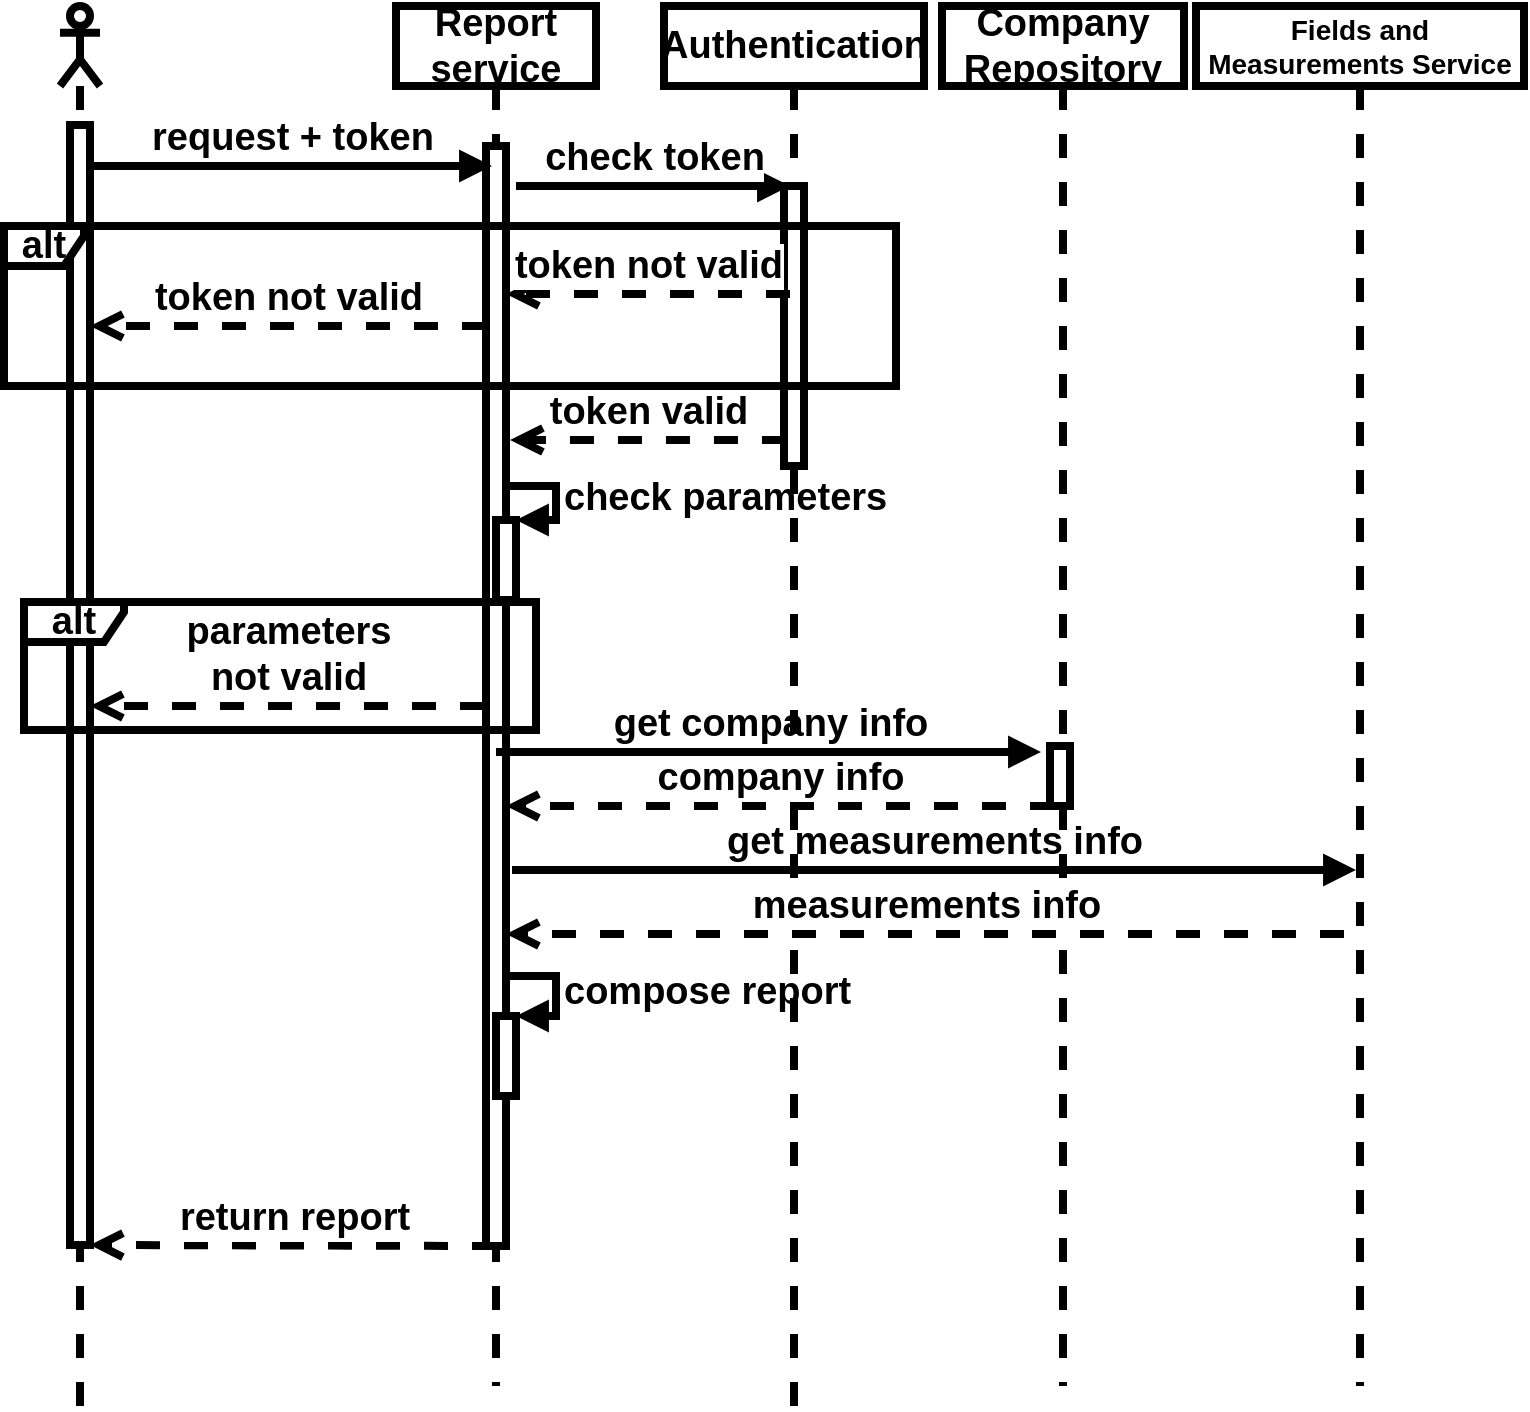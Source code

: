 <mxfile version="10.7.5" type="github"><diagram id="yucycP25hjh9mXfAWydt" name="Page-1"><mxGraphModel dx="1439" dy="836" grid="1" gridSize="10" guides="1" tooltips="1" connect="1" arrows="1" fold="1" page="1" pageScale="1" pageWidth="850" pageHeight="1100" math="0" shadow="0"><root><mxCell id="0"/><mxCell id="1" parent="0"/><mxCell id="HHdajmxr2vp6ZZj6PckV-1" value="" style="shape=umlLifeline;participant=umlActor;perimeter=lifelinePerimeter;whiteSpace=wrap;html=1;container=1;collapsible=0;recursiveResize=0;verticalAlign=top;spacingTop=36;labelBackgroundColor=#ffffff;outlineConnect=0;fontSize=19;fontStyle=1;strokeWidth=4;" vertex="1" parent="1"><mxGeometry x="458" y="210" width="20" height="700" as="geometry"/></mxCell><mxCell id="HHdajmxr2vp6ZZj6PckV-2" value="" style="html=1;points=[];perimeter=orthogonalPerimeter;fontSize=19;fontStyle=1;strokeWidth=4;" vertex="1" parent="HHdajmxr2vp6ZZj6PckV-1"><mxGeometry x="5" y="59.5" width="10" height="560" as="geometry"/></mxCell><mxCell id="HHdajmxr2vp6ZZj6PckV-3" value="Report service" style="shape=umlLifeline;perimeter=lifelinePerimeter;whiteSpace=wrap;html=1;container=1;collapsible=0;recursiveResize=0;outlineConnect=0;fontSize=19;fontStyle=1;strokeWidth=4;" vertex="1" parent="1"><mxGeometry x="626" y="210" width="100" height="690" as="geometry"/></mxCell><mxCell id="HHdajmxr2vp6ZZj6PckV-4" value="" style="html=1;points=[];perimeter=orthogonalPerimeter;fontSize=19;fontStyle=1;strokeWidth=4;" vertex="1" parent="HHdajmxr2vp6ZZj6PckV-3"><mxGeometry x="45" y="70" width="10" height="550" as="geometry"/></mxCell><mxCell id="HHdajmxr2vp6ZZj6PckV-5" value="check token" style="html=1;verticalAlign=bottom;endArrow=block;fontSize=19;fontStyle=1;strokeWidth=4;" edge="1" parent="HHdajmxr2vp6ZZj6PckV-3" target="HHdajmxr2vp6ZZj6PckV-13"><mxGeometry width="80" relative="1" as="geometry"><mxPoint x="60" y="90" as="sourcePoint"/><mxPoint x="130" y="90" as="targetPoint"/></mxGeometry></mxCell><mxCell id="HHdajmxr2vp6ZZj6PckV-6" value="" style="html=1;points=[];perimeter=orthogonalPerimeter;fontSize=19;fontStyle=1;strokeWidth=4;" vertex="1" parent="HHdajmxr2vp6ZZj6PckV-3"><mxGeometry x="50" y="257" width="10" height="40" as="geometry"/></mxCell><mxCell id="HHdajmxr2vp6ZZj6PckV-7" value="check parameters" style="edgeStyle=orthogonalEdgeStyle;html=1;align=left;spacingLeft=2;endArrow=block;rounded=0;entryX=1;entryY=0;fontSize=19;fontStyle=1;strokeWidth=4;" edge="1" parent="HHdajmxr2vp6ZZj6PckV-3" target="HHdajmxr2vp6ZZj6PckV-6"><mxGeometry relative="1" as="geometry"><mxPoint x="55" y="240" as="sourcePoint"/><Array as="points"><mxPoint x="80" y="240"/></Array></mxGeometry></mxCell><mxCell id="HHdajmxr2vp6ZZj6PckV-8" value="get company info" style="html=1;verticalAlign=bottom;endArrow=block;fontSize=19;fontStyle=1;strokeWidth=4;" edge="1" parent="HHdajmxr2vp6ZZj6PckV-3"><mxGeometry width="80" relative="1" as="geometry"><mxPoint x="50" y="373" as="sourcePoint"/><mxPoint x="322.5" y="373.0" as="targetPoint"/></mxGeometry></mxCell><mxCell id="HHdajmxr2vp6ZZj6PckV-9" value="get measurements info" style="html=1;verticalAlign=bottom;endArrow=block;fontSize=19;fontStyle=1;strokeWidth=4;" edge="1" parent="HHdajmxr2vp6ZZj6PckV-3"><mxGeometry width="80" relative="1" as="geometry"><mxPoint x="58" y="432" as="sourcePoint"/><mxPoint x="480" y="432.0" as="targetPoint"/></mxGeometry></mxCell><mxCell id="HHdajmxr2vp6ZZj6PckV-10" value="" style="html=1;points=[];perimeter=orthogonalPerimeter;fontSize=19;fontStyle=1;strokeWidth=4;" vertex="1" parent="HHdajmxr2vp6ZZj6PckV-3"><mxGeometry x="50" y="505" width="10" height="40" as="geometry"/></mxCell><mxCell id="HHdajmxr2vp6ZZj6PckV-11" value="compose report" style="edgeStyle=orthogonalEdgeStyle;html=1;align=left;spacingLeft=2;endArrow=block;rounded=0;entryX=1;entryY=0;fontSize=19;fontStyle=1;strokeWidth=4;" edge="1" parent="HHdajmxr2vp6ZZj6PckV-3" target="HHdajmxr2vp6ZZj6PckV-10"><mxGeometry relative="1" as="geometry"><mxPoint x="55" y="485" as="sourcePoint"/><Array as="points"><mxPoint x="80" y="485"/></Array></mxGeometry></mxCell><mxCell id="HHdajmxr2vp6ZZj6PckV-12" value="request + token" style="html=1;verticalAlign=bottom;endArrow=block;fontSize=19;fontStyle=1;strokeWidth=4;" edge="1" parent="1" source="HHdajmxr2vp6ZZj6PckV-2" target="HHdajmxr2vp6ZZj6PckV-3"><mxGeometry width="80" relative="1" as="geometry"><mxPoint x="566" y="280" as="sourcePoint"/><mxPoint x="646" y="280" as="targetPoint"/><Array as="points"><mxPoint x="656" y="290"/></Array></mxGeometry></mxCell><mxCell id="HHdajmxr2vp6ZZj6PckV-13" value="Authentication" style="shape=umlLifeline;perimeter=lifelinePerimeter;whiteSpace=wrap;html=1;container=1;collapsible=0;recursiveResize=0;outlineConnect=0;fontSize=19;fontStyle=1;strokeWidth=4;" vertex="1" parent="1"><mxGeometry x="760" y="210" width="130" height="700" as="geometry"/></mxCell><mxCell id="HHdajmxr2vp6ZZj6PckV-14" value="" style="html=1;points=[];perimeter=orthogonalPerimeter;fontSize=19;fontStyle=1;strokeWidth=4;" vertex="1" parent="HHdajmxr2vp6ZZj6PckV-13"><mxGeometry x="60" y="90" width="10" height="140" as="geometry"/></mxCell><mxCell id="HHdajmxr2vp6ZZj6PckV-15" value="alt" style="shape=umlFrame;whiteSpace=wrap;html=1;width=40;height=20;fontSize=19;fontStyle=1;strokeWidth=4;" vertex="1" parent="1"><mxGeometry x="430" y="320" width="446" height="80" as="geometry"/></mxCell><mxCell id="HHdajmxr2vp6ZZj6PckV-16" value="token not valid&lt;br style=&quot;font-size: 19px;&quot;&gt;" style="html=1;verticalAlign=bottom;endArrow=open;dashed=1;endSize=8;exitX=0.2;exitY=0.339;exitDx=0;exitDy=0;exitPerimeter=0;fontSize=19;fontStyle=1;strokeWidth=4;" edge="1" parent="1"><mxGeometry relative="1" as="geometry"><mxPoint x="823" y="354" as="sourcePoint"/><mxPoint x="681" y="354" as="targetPoint"/></mxGeometry></mxCell><mxCell id="HHdajmxr2vp6ZZj6PckV-17" value="token not valid" style="html=1;verticalAlign=bottom;endArrow=open;dashed=1;endSize=8;fontSize=19;fontStyle=1;strokeWidth=4;" edge="1" parent="1" source="HHdajmxr2vp6ZZj6PckV-4" target="HHdajmxr2vp6ZZj6PckV-2"><mxGeometry relative="1" as="geometry"><mxPoint x="666" y="380" as="sourcePoint"/><mxPoint x="586" y="380" as="targetPoint"/><Array as="points"><mxPoint x="646" y="370"/></Array></mxGeometry></mxCell><mxCell id="HHdajmxr2vp6ZZj6PckV-18" value="token valid" style="html=1;verticalAlign=bottom;endArrow=open;dashed=1;endSize=8;entryX=1.2;entryY=0.351;entryDx=0;entryDy=0;entryPerimeter=0;fontSize=19;fontStyle=1;strokeWidth=4;" edge="1" parent="1"><mxGeometry relative="1" as="geometry"><mxPoint x="821" y="427" as="sourcePoint"/><mxPoint x="683" y="427" as="targetPoint"/></mxGeometry></mxCell><mxCell id="HHdajmxr2vp6ZZj6PckV-19" value="Company Repository" style="shape=umlLifeline;perimeter=lifelinePerimeter;whiteSpace=wrap;html=1;container=1;collapsible=0;recursiveResize=0;outlineConnect=0;fontSize=19;fontStyle=1;strokeWidth=4;" vertex="1" parent="1"><mxGeometry x="899" y="210" width="121" height="690" as="geometry"/></mxCell><mxCell id="HHdajmxr2vp6ZZj6PckV-20" value="" style="html=1;points=[];perimeter=orthogonalPerimeter;fontSize=19;fontStyle=1;strokeWidth=4;" vertex="1" parent="HHdajmxr2vp6ZZj6PckV-19"><mxGeometry x="54" y="370" width="10" height="30" as="geometry"/></mxCell><mxCell id="HHdajmxr2vp6ZZj6PckV-21" value="alt" style="shape=umlFrame;whiteSpace=wrap;html=1;width=50;height=20;fontSize=19;fontStyle=1;strokeWidth=4;" vertex="1" parent="1"><mxGeometry x="440" y="508" width="256" height="64" as="geometry"/></mxCell><mxCell id="HHdajmxr2vp6ZZj6PckV-22" value="parameters &lt;br style=&quot;font-size: 19px;&quot;&gt;not valid" style="html=1;verticalAlign=bottom;endArrow=open;dashed=1;endSize=8;exitX=-0.1;exitY=0.609;exitDx=0;exitDy=0;exitPerimeter=0;fontSize=19;fontStyle=1;strokeWidth=4;" edge="1" parent="1"><mxGeometry relative="1" as="geometry"><mxPoint x="670" y="560" as="sourcePoint"/><mxPoint x="473" y="560" as="targetPoint"/></mxGeometry></mxCell><mxCell id="HHdajmxr2vp6ZZj6PckV-23" value="company info" style="html=1;verticalAlign=bottom;endArrow=open;dashed=1;endSize=8;exitX=0.2;exitY=1;exitDx=0;exitDy=0;exitPerimeter=0;fontSize=19;fontStyle=1;strokeWidth=4;" edge="1" parent="1" source="HHdajmxr2vp6ZZj6PckV-20" target="HHdajmxr2vp6ZZj6PckV-4"><mxGeometry relative="1" as="geometry"><mxPoint x="936" y="610" as="sourcePoint"/><mxPoint x="856" y="610" as="targetPoint"/></mxGeometry></mxCell><mxCell id="HHdajmxr2vp6ZZj6PckV-24" value="Fields and Measurements Service" style="shape=umlLifeline;perimeter=lifelinePerimeter;whiteSpace=wrap;html=1;container=1;collapsible=0;recursiveResize=0;outlineConnect=0;fontSize=14;fontStyle=1;strokeWidth=4;" vertex="1" parent="1"><mxGeometry x="1026" y="210" width="164" height="690" as="geometry"/></mxCell><mxCell id="HHdajmxr2vp6ZZj6PckV-25" value="measurements info" style="html=1;verticalAlign=bottom;endArrow=open;dashed=1;endSize=8;fontSize=19;fontStyle=1;strokeWidth=4;" edge="1" parent="1"><mxGeometry relative="1" as="geometry"><mxPoint x="1100" y="674" as="sourcePoint"/><mxPoint x="681" y="674.0" as="targetPoint"/></mxGeometry></mxCell><mxCell id="HHdajmxr2vp6ZZj6PckV-26" value="return report" style="html=1;verticalAlign=bottom;endArrow=open;dashed=1;endSize=8;fontSize=19;fontStyle=1;strokeWidth=4;" edge="1" parent="1" target="HHdajmxr2vp6ZZj6PckV-2"><mxGeometry relative="1" as="geometry"><mxPoint x="676" y="830.0" as="sourcePoint"/><mxPoint x="596" y="830" as="targetPoint"/></mxGeometry></mxCell></root></mxGraphModel></diagram></mxfile>